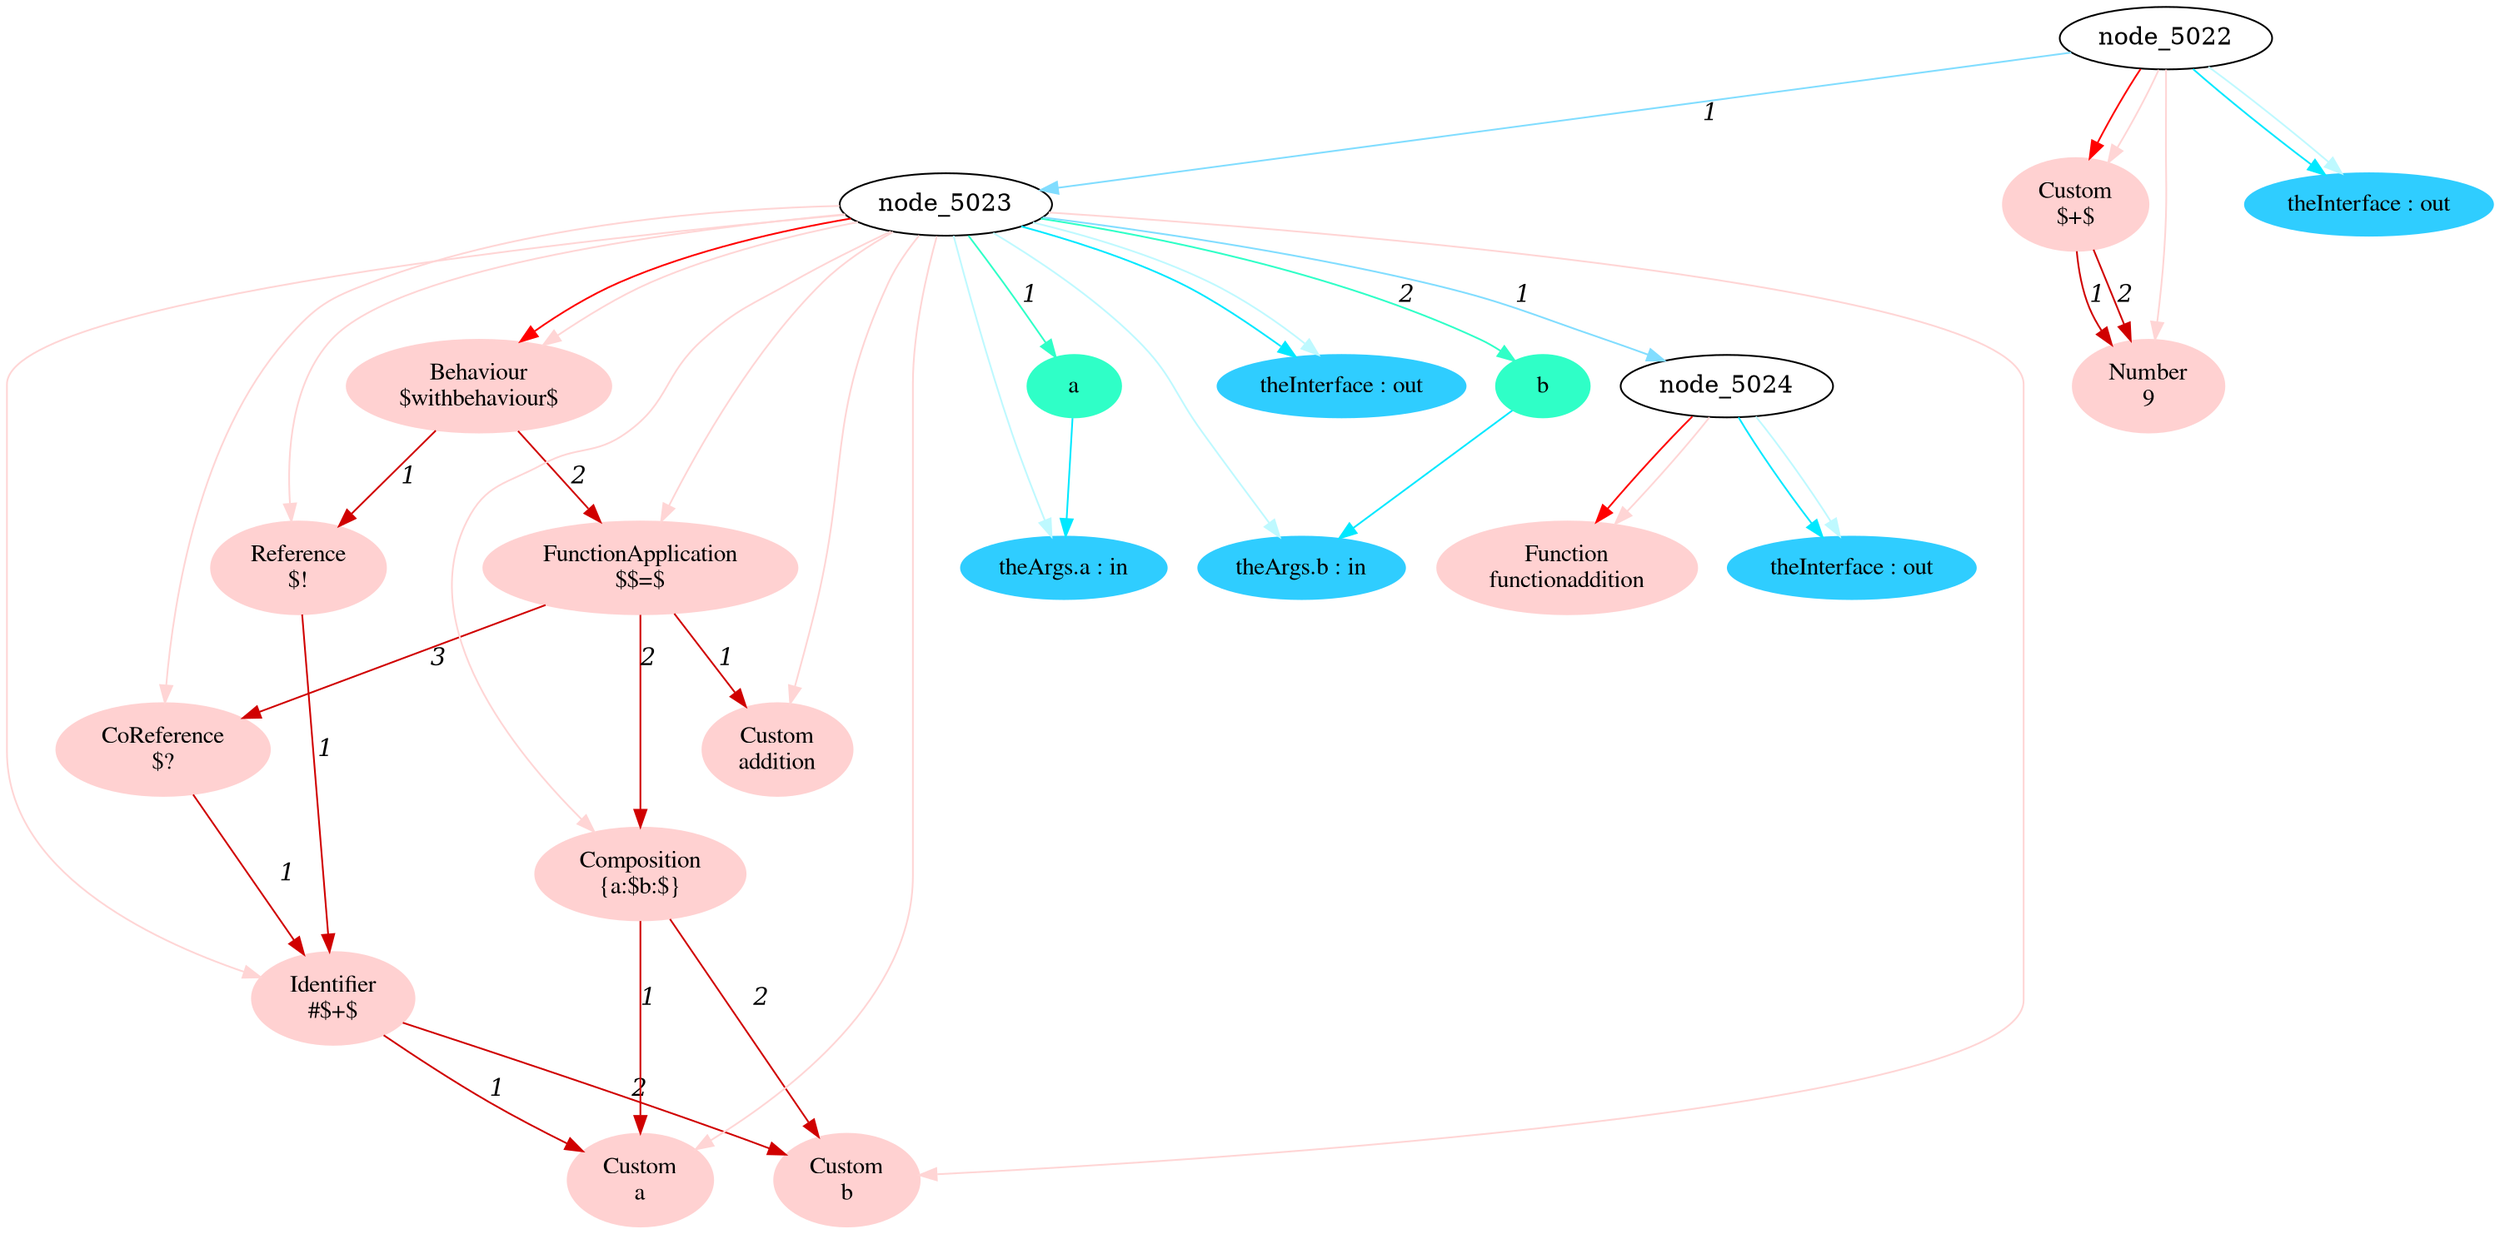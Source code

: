 digraph g{node_5100 [shape="ellipse", style="filled", color="#ffd1d1", fontname="Times", label="Function
functionaddition" ]
node_5103 [shape="ellipse", style="filled", color="#ffd1d1", fontname="Times", label="Custom
a" ]
node_5108 [shape="ellipse", style="filled", color="#ffd1d1", fontname="Times", label="Custom
b" ]
node_5113 [shape="ellipse", style="filled", color="#ffd1d1", fontname="Times", label="Identifier
#$+$" ]
node_5119 [shape="ellipse", style="filled", color="#ffd1d1", fontname="Times", label="Reference
$!" ]
node_5123 [shape="ellipse", style="filled", color="#ffd1d1", fontname="Times", label="Custom
addition" ]
node_5126 [shape="ellipse", style="filled", color="#ffd1d1", fontname="Times", label="Composition
{a:$b:$}" ]
node_5131 [shape="ellipse", style="filled", color="#ffd1d1", fontname="Times", label="CoReference
$?" ]
node_5135 [shape="ellipse", style="filled", color="#ffd1d1", fontname="Times", label="FunctionApplication
$$=$" ]
node_5141 [shape="ellipse", style="filled", color="#ffd1d1", fontname="Times", label="Behaviour
$withbehaviour$" ]
node_5146 [shape="ellipse", style="filled", color="#ffd1d1", fontname="Times", label="Number
9" ]
node_5150 [shape="ellipse", style="filled", color="#ffd1d1", fontname="Times", label="Custom
$+$" ]
node_5032 [shape="ellipse", style="filled", color="#2fffc7", fontname="Times", label="a" ]
node_5036 [shape="ellipse", style="filled", color="#2fffc7", fontname="Times", label="b" ]
node_5025 [shape="ellipse", style="filled", color="#2fcdff", fontname="Times", label="theInterface : out" ]
node_5033 [shape="ellipse", style="filled", color="#2fcdff", fontname="Times", label="theArgs.a : in" ]
node_5037 [shape="ellipse", style="filled", color="#2fcdff", fontname="Times", label="theArgs.b : in" ]
node_5042 [shape="ellipse", style="filled", color="#2fcdff", fontname="Times", label="theInterface : out" ]
node_5088 [shape="ellipse", style="filled", color="#2fcdff", fontname="Times", label="theInterface : out" ]
node_5113 -> node_5103 [dir=forward, arrowHead=normal, fontname="Times-Italic", arrowsize=1, color="#d00000", label="1",  headlabel="", taillabel="" ]
node_5113 -> node_5108 [dir=forward, arrowHead=normal, fontname="Times-Italic", arrowsize=1, color="#d00000", label="2",  headlabel="", taillabel="" ]
node_5119 -> node_5113 [dir=forward, arrowHead=normal, fontname="Times-Italic", arrowsize=1, color="#d00000", label="1",  headlabel="", taillabel="" ]
node_5126 -> node_5103 [dir=forward, arrowHead=normal, fontname="Times-Italic", arrowsize=1, color="#d00000", label="1",  headlabel="", taillabel="" ]
node_5126 -> node_5108 [dir=forward, arrowHead=normal, fontname="Times-Italic", arrowsize=1, color="#d00000", label="2",  headlabel="", taillabel="" ]
node_5131 -> node_5113 [dir=forward, arrowHead=normal, fontname="Times-Italic", arrowsize=1, color="#d00000", label="1",  headlabel="", taillabel="" ]
node_5135 -> node_5123 [dir=forward, arrowHead=normal, fontname="Times-Italic", arrowsize=1, color="#d00000", label="1",  headlabel="", taillabel="" ]
node_5135 -> node_5126 [dir=forward, arrowHead=normal, fontname="Times-Italic", arrowsize=1, color="#d00000", label="2",  headlabel="", taillabel="" ]
node_5135 -> node_5131 [dir=forward, arrowHead=normal, fontname="Times-Italic", arrowsize=1, color="#d00000", label="3",  headlabel="", taillabel="" ]
node_5141 -> node_5119 [dir=forward, arrowHead=normal, fontname="Times-Italic", arrowsize=1, color="#d00000", label="1",  headlabel="", taillabel="" ]
node_5141 -> node_5135 [dir=forward, arrowHead=normal, fontname="Times-Italic", arrowsize=1, color="#d00000", label="2",  headlabel="", taillabel="" ]
node_5150 -> node_5146 [dir=forward, arrowHead=normal, fontname="Times-Italic", arrowsize=1, color="#d00000", label="1",  headlabel="", taillabel="" ]
node_5150 -> node_5146 [dir=forward, arrowHead=normal, fontname="Times-Italic", arrowsize=1, color="#d00000", label="2",  headlabel="", taillabel="" ]
node_5024 -> node_5100 [dir=forward, arrowHead=normal, fontname="Times-Italic", arrowsize=1, color="#ff0000", label="",  headlabel="", taillabel="" ]
node_5023 -> node_5141 [dir=forward, arrowHead=normal, fontname="Times-Italic", arrowsize=1, color="#ff0000", label="",  headlabel="", taillabel="" ]
node_5022 -> node_5150 [dir=forward, arrowHead=normal, fontname="Times-Italic", arrowsize=1, color="#ff0000", label="",  headlabel="", taillabel="" ]
node_5024 -> node_5100 [dir=forward, arrowHead=normal, fontname="Times-Italic", arrowsize=1, color="#ffd5d5", label="",  headlabel="", taillabel="" ]
node_5023 -> node_5103 [dir=forward, arrowHead=normal, fontname="Times-Italic", arrowsize=1, color="#ffd5d5", label="",  headlabel="", taillabel="" ]
node_5023 -> node_5108 [dir=forward, arrowHead=normal, fontname="Times-Italic", arrowsize=1, color="#ffd5d5", label="",  headlabel="", taillabel="" ]
node_5023 -> node_5113 [dir=forward, arrowHead=normal, fontname="Times-Italic", arrowsize=1, color="#ffd5d5", label="",  headlabel="", taillabel="" ]
node_5023 -> node_5119 [dir=forward, arrowHead=normal, fontname="Times-Italic", arrowsize=1, color="#ffd5d5", label="",  headlabel="", taillabel="" ]
node_5023 -> node_5123 [dir=forward, arrowHead=normal, fontname="Times-Italic", arrowsize=1, color="#ffd5d5", label="",  headlabel="", taillabel="" ]
node_5023 -> node_5126 [dir=forward, arrowHead=normal, fontname="Times-Italic", arrowsize=1, color="#ffd5d5", label="",  headlabel="", taillabel="" ]
node_5023 -> node_5131 [dir=forward, arrowHead=normal, fontname="Times-Italic", arrowsize=1, color="#ffd5d5", label="",  headlabel="", taillabel="" ]
node_5023 -> node_5135 [dir=forward, arrowHead=normal, fontname="Times-Italic", arrowsize=1, color="#ffd5d5", label="",  headlabel="", taillabel="" ]
node_5023 -> node_5141 [dir=forward, arrowHead=normal, fontname="Times-Italic", arrowsize=1, color="#ffd5d5", label="",  headlabel="", taillabel="" ]
node_5022 -> node_5146 [dir=forward, arrowHead=normal, fontname="Times-Italic", arrowsize=1, color="#ffd5d5", label="",  headlabel="", taillabel="" ]
node_5022 -> node_5150 [dir=forward, arrowHead=normal, fontname="Times-Italic", arrowsize=1, color="#ffd5d5", label="",  headlabel="", taillabel="" ]
node_5023 -> node_5032 [dir=forward, arrowHead=normal, fontname="Times-Italic", arrowsize=1, color="#2fffc7", label="1",  headlabel="", taillabel="" ]
node_5023 -> node_5036 [dir=forward, arrowHead=normal, fontname="Times-Italic", arrowsize=1, color="#2fffc7", label="2",  headlabel="", taillabel="" ]
node_5032 -> node_5033 [dir=forward, arrowHead=normal, fontname="Times-Italic", arrowsize=1, color="#00e8ff", label="",  headlabel="", taillabel="" ]
node_5036 -> node_5037 [dir=forward, arrowHead=normal, fontname="Times-Italic", arrowsize=1, color="#00e8ff", label="",  headlabel="", taillabel="" ]
node_5024 -> node_5025 [dir=forward, arrowHead=normal, fontname="Times-Italic", arrowsize=1, color="#00e8ff", label="",  headlabel="", taillabel="" ]
node_5023 -> node_5042 [dir=forward, arrowHead=normal, fontname="Times-Italic", arrowsize=1, color="#00e8ff", label="",  headlabel="", taillabel="" ]
node_5022 -> node_5088 [dir=forward, arrowHead=normal, fontname="Times-Italic", arrowsize=1, color="#00e8ff", label="",  headlabel="", taillabel="" ]
node_5024 -> node_5025 [dir=forward, arrowHead=normal, fontname="Times-Italic", arrowsize=1, color="#bef9ff", label="",  headlabel="", taillabel="" ]
node_5023 -> node_5033 [dir=forward, arrowHead=normal, fontname="Times-Italic", arrowsize=1, color="#bef9ff", label="",  headlabel="", taillabel="" ]
node_5023 -> node_5037 [dir=forward, arrowHead=normal, fontname="Times-Italic", arrowsize=1, color="#bef9ff", label="",  headlabel="", taillabel="" ]
node_5023 -> node_5042 [dir=forward, arrowHead=normal, fontname="Times-Italic", arrowsize=1, color="#bef9ff", label="",  headlabel="", taillabel="" ]
node_5022 -> node_5088 [dir=forward, arrowHead=normal, fontname="Times-Italic", arrowsize=1, color="#bef9ff", label="",  headlabel="", taillabel="" ]
node_5023 -> node_5024 [dir=forward, arrowHead=normal, fontname="Times-Italic", arrowsize=1, color="#81ddff", label="1",  headlabel="", taillabel="" ]
node_5022 -> node_5023 [dir=forward, arrowHead=normal, fontname="Times-Italic", arrowsize=1, color="#81ddff", label="1",  headlabel="", taillabel="" ]
}